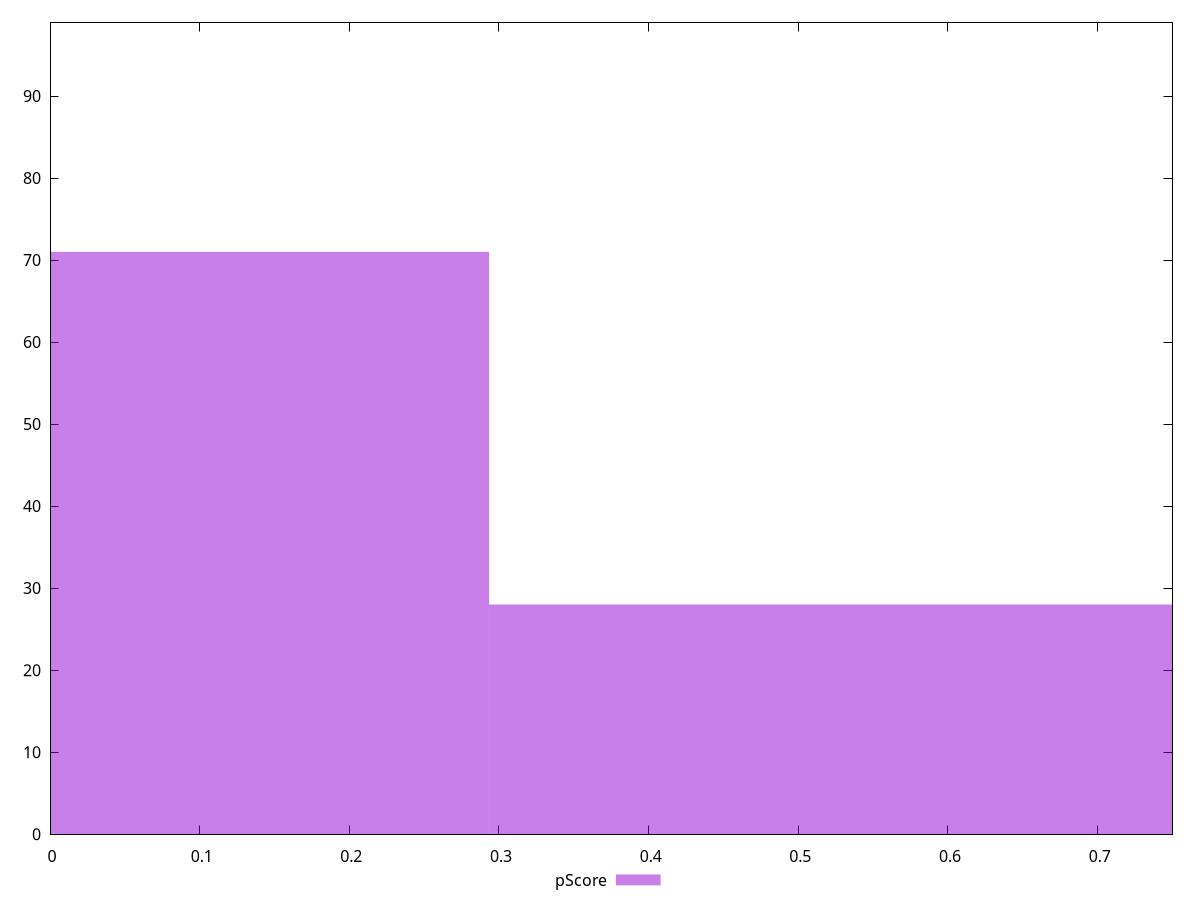 reset

$pScore <<EOF
0 71
0.5868193854940769 28
EOF

set key outside below
set boxwidth 0.5868193854940769
set xrange [0:0.75]
set yrange [0:99]
set trange [0:99]
set style fill transparent solid 0.5 noborder
set terminal svg size 640, 490 enhanced background rgb 'white'
set output "reports/report_00027_2021-02-24T12-40-31.850Z/uses-text-compression/samples/card/pScore/histogram.svg"

plot $pScore title "pScore" with boxes

reset
